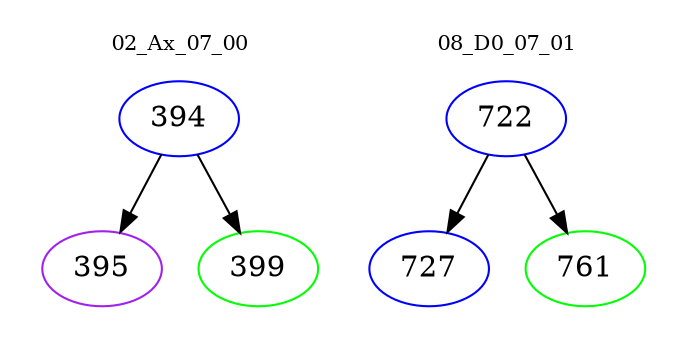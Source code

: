 digraph{
subgraph cluster_0 {
color = white
label = "02_Ax_07_00";
fontsize=10;
T0_394 [label="394", color="blue"]
T0_394 -> T0_395 [color="black"]
T0_395 [label="395", color="purple"]
T0_394 -> T0_399 [color="black"]
T0_399 [label="399", color="green"]
}
subgraph cluster_1 {
color = white
label = "08_D0_07_01";
fontsize=10;
T1_722 [label="722", color="blue"]
T1_722 -> T1_727 [color="black"]
T1_727 [label="727", color="blue"]
T1_722 -> T1_761 [color="black"]
T1_761 [label="761", color="green"]
}
}
